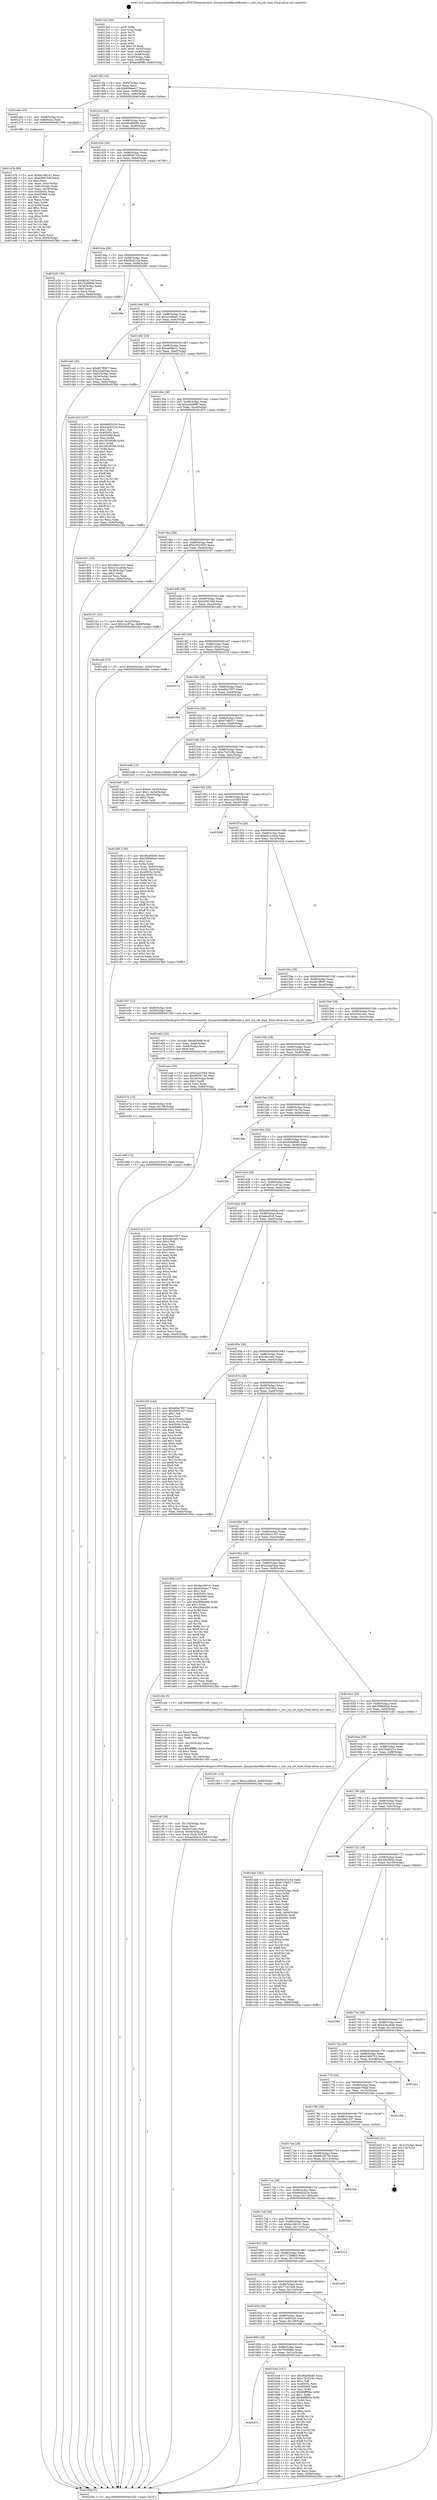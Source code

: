 digraph "0x4013c0" {
  label = "0x4013c0 (/mnt/c/Users/mathe/Desktop/tcc/POCII/binaries/extr_linuxarchm68kcoldfireintc.c_intc_irq_set_type_Final-ollvm.out::main(0))"
  labelloc = "t"
  node[shape=record]

  Entry [label="",width=0.3,height=0.3,shape=circle,fillcolor=black,style=filled]
  "0x4013f2" [label="{
     0x4013f2 [32]\l
     | [instrs]\l
     &nbsp;&nbsp;0x4013f2 \<+6\>: mov -0x84(%rbp),%eax\l
     &nbsp;&nbsp;0x4013f8 \<+2\>: mov %eax,%ecx\l
     &nbsp;&nbsp;0x4013fa \<+6\>: sub $0x926eee17,%ecx\l
     &nbsp;&nbsp;0x401400 \<+6\>: mov %eax,-0x88(%rbp)\l
     &nbsp;&nbsp;0x401406 \<+6\>: mov %ecx,-0x8c(%rbp)\l
     &nbsp;&nbsp;0x40140c \<+6\>: je 0000000000401a6e \<main+0x6ae\>\l
  }"]
  "0x401a6e" [label="{
     0x401a6e [13]\l
     | [instrs]\l
     &nbsp;&nbsp;0x401a6e \<+4\>: mov -0x48(%rbp),%rax\l
     &nbsp;&nbsp;0x401a72 \<+4\>: mov 0x8(%rax),%rdi\l
     &nbsp;&nbsp;0x401a76 \<+5\>: call 0000000000401060 \<atoi@plt\>\l
     | [calls]\l
     &nbsp;&nbsp;0x401060 \{1\} (unknown)\l
  }"]
  "0x401412" [label="{
     0x401412 [28]\l
     | [instrs]\l
     &nbsp;&nbsp;0x401412 \<+5\>: jmp 0000000000401417 \<main+0x57\>\l
     &nbsp;&nbsp;0x401417 \<+6\>: mov -0x88(%rbp),%eax\l
     &nbsp;&nbsp;0x40141d \<+5\>: sub $0x96a90b95,%eax\l
     &nbsp;&nbsp;0x401422 \<+6\>: mov %eax,-0x90(%rbp)\l
     &nbsp;&nbsp;0x401428 \<+6\>: je 0000000000402334 \<main+0xf74\>\l
  }"]
  Exit [label="",width=0.3,height=0.3,shape=circle,fillcolor=black,style=filled,peripheries=2]
  "0x402334" [label="{
     0x402334\l
  }", style=dashed]
  "0x40142e" [label="{
     0x40142e [28]\l
     | [instrs]\l
     &nbsp;&nbsp;0x40142e \<+5\>: jmp 0000000000401433 \<main+0x73\>\l
     &nbsp;&nbsp;0x401433 \<+6\>: mov -0x88(%rbp),%eax\l
     &nbsp;&nbsp;0x401439 \<+5\>: sub $0x9f05b74d,%eax\l
     &nbsp;&nbsp;0x40143e \<+6\>: mov %eax,-0x94(%rbp)\l
     &nbsp;&nbsp;0x401444 \<+6\>: je 0000000000401b26 \<main+0x766\>\l
  }"]
  "0x401e89" [label="{
     0x401e89 [15]\l
     | [instrs]\l
     &nbsp;&nbsp;0x401e89 \<+10\>: movl $0xb3023653,-0x84(%rbp)\l
     &nbsp;&nbsp;0x401e93 \<+5\>: jmp 00000000004023bb \<main+0xffb\>\l
  }"]
  "0x401b26" [label="{
     0x401b26 [30]\l
     | [instrs]\l
     &nbsp;&nbsp;0x401b26 \<+5\>: mov $0x9f1621bf,%eax\l
     &nbsp;&nbsp;0x401b2b \<+5\>: mov $0x7fc868bb,%ecx\l
     &nbsp;&nbsp;0x401b30 \<+3\>: mov -0x34(%rbp),%edx\l
     &nbsp;&nbsp;0x401b33 \<+3\>: cmp $0x0,%edx\l
     &nbsp;&nbsp;0x401b36 \<+3\>: cmove %ecx,%eax\l
     &nbsp;&nbsp;0x401b39 \<+6\>: mov %eax,-0x84(%rbp)\l
     &nbsp;&nbsp;0x401b3f \<+5\>: jmp 00000000004023bb \<main+0xffb\>\l
  }"]
  "0x40144a" [label="{
     0x40144a [28]\l
     | [instrs]\l
     &nbsp;&nbsp;0x40144a \<+5\>: jmp 000000000040144f \<main+0x8f\>\l
     &nbsp;&nbsp;0x40144f \<+6\>: mov -0x88(%rbp),%eax\l
     &nbsp;&nbsp;0x401455 \<+5\>: sub $0x9f1621bf,%eax\l
     &nbsp;&nbsp;0x40145a \<+6\>: mov %eax,-0x98(%rbp)\l
     &nbsp;&nbsp;0x401460 \<+6\>: je 000000000040206e \<main+0xcae\>\l
  }"]
  "0x401e7a" [label="{
     0x401e7a [15]\l
     | [instrs]\l
     &nbsp;&nbsp;0x401e7a \<+4\>: mov -0x60(%rbp),%rdi\l
     &nbsp;&nbsp;0x401e7e \<+6\>: mov %eax,-0x138(%rbp)\l
     &nbsp;&nbsp;0x401e84 \<+5\>: call 0000000000401030 \<free@plt\>\l
     | [calls]\l
     &nbsp;&nbsp;0x401030 \{1\} (unknown)\l
  }"]
  "0x40206e" [label="{
     0x40206e\l
  }", style=dashed]
  "0x401466" [label="{
     0x401466 [28]\l
     | [instrs]\l
     &nbsp;&nbsp;0x401466 \<+5\>: jmp 000000000040146b \<main+0xab\>\l
     &nbsp;&nbsp;0x40146b \<+6\>: mov -0x88(%rbp),%eax\l
     &nbsp;&nbsp;0x401471 \<+5\>: sub $0xa1e0faa5,%eax\l
     &nbsp;&nbsp;0x401476 \<+6\>: mov %eax,-0x9c(%rbp)\l
     &nbsp;&nbsp;0x40147c \<+6\>: je 0000000000401ca0 \<main+0x8e0\>\l
  }"]
  "0x401e63" [label="{
     0x401e63 [23]\l
     | [instrs]\l
     &nbsp;&nbsp;0x401e63 \<+10\>: movabs $0x4030d6,%rdi\l
     &nbsp;&nbsp;0x401e6d \<+3\>: mov %eax,-0x68(%rbp)\l
     &nbsp;&nbsp;0x401e70 \<+3\>: mov -0x68(%rbp),%esi\l
     &nbsp;&nbsp;0x401e73 \<+2\>: mov $0x0,%al\l
     &nbsp;&nbsp;0x401e75 \<+5\>: call 0000000000401040 \<printf@plt\>\l
     | [calls]\l
     &nbsp;&nbsp;0x401040 \{1\} (unknown)\l
  }"]
  "0x401ca0" [label="{
     0x401ca0 [30]\l
     | [instrs]\l
     &nbsp;&nbsp;0x401ca0 \<+5\>: mov $0xdb7ff597,%eax\l
     &nbsp;&nbsp;0x401ca5 \<+5\>: mov $0x2c0a05ea,%ecx\l
     &nbsp;&nbsp;0x401caa \<+3\>: mov -0x64(%rbp),%edx\l
     &nbsp;&nbsp;0x401cad \<+3\>: cmp -0x54(%rbp),%edx\l
     &nbsp;&nbsp;0x401cb0 \<+3\>: cmovl %ecx,%eax\l
     &nbsp;&nbsp;0x401cb3 \<+6\>: mov %eax,-0x84(%rbp)\l
     &nbsp;&nbsp;0x401cb9 \<+5\>: jmp 00000000004023bb \<main+0xffb\>\l
  }"]
  "0x401482" [label="{
     0x401482 [28]\l
     | [instrs]\l
     &nbsp;&nbsp;0x401482 \<+5\>: jmp 0000000000401487 \<main+0xc7\>\l
     &nbsp;&nbsp;0x401487 \<+6\>: mov -0x88(%rbp),%eax\l
     &nbsp;&nbsp;0x40148d \<+5\>: sub $0xaa0fda1c,%eax\l
     &nbsp;&nbsp;0x401492 \<+6\>: mov %eax,-0xa0(%rbp)\l
     &nbsp;&nbsp;0x401498 \<+6\>: je 0000000000401d13 \<main+0x953\>\l
  }"]
  "0x401cef" [label="{
     0x401cef [36]\l
     | [instrs]\l
     &nbsp;&nbsp;0x401cef \<+6\>: mov -0x134(%rbp),%ecx\l
     &nbsp;&nbsp;0x401cf5 \<+3\>: imul %eax,%ecx\l
     &nbsp;&nbsp;0x401cf8 \<+4\>: mov -0x60(%rbp),%rdi\l
     &nbsp;&nbsp;0x401cfc \<+4\>: movslq -0x64(%rbp),%r8\l
     &nbsp;&nbsp;0x401d00 \<+4\>: mov %ecx,(%rdi,%r8,4)\l
     &nbsp;&nbsp;0x401d04 \<+10\>: movl $0xaa0fda1c,-0x84(%rbp)\l
     &nbsp;&nbsp;0x401d0e \<+5\>: jmp 00000000004023bb \<main+0xffb\>\l
  }"]
  "0x401d13" [label="{
     0x401d13 [147]\l
     | [instrs]\l
     &nbsp;&nbsp;0x401d13 \<+5\>: mov $0x66d25c34,%eax\l
     &nbsp;&nbsp;0x401d18 \<+5\>: mov $0x33ed221e,%ecx\l
     &nbsp;&nbsp;0x401d1d \<+2\>: mov $0x1,%dl\l
     &nbsp;&nbsp;0x401d1f \<+7\>: mov 0x40505c,%esi\l
     &nbsp;&nbsp;0x401d26 \<+7\>: mov 0x405060,%edi\l
     &nbsp;&nbsp;0x401d2d \<+3\>: mov %esi,%r8d\l
     &nbsp;&nbsp;0x401d30 \<+7\>: add $0x3f539589,%r8d\l
     &nbsp;&nbsp;0x401d37 \<+4\>: sub $0x1,%r8d\l
     &nbsp;&nbsp;0x401d3b \<+7\>: sub $0x3f539589,%r8d\l
     &nbsp;&nbsp;0x401d42 \<+4\>: imul %r8d,%esi\l
     &nbsp;&nbsp;0x401d46 \<+3\>: and $0x1,%esi\l
     &nbsp;&nbsp;0x401d49 \<+3\>: cmp $0x0,%esi\l
     &nbsp;&nbsp;0x401d4c \<+4\>: sete %r9b\l
     &nbsp;&nbsp;0x401d50 \<+3\>: cmp $0xa,%edi\l
     &nbsp;&nbsp;0x401d53 \<+4\>: setl %r10b\l
     &nbsp;&nbsp;0x401d57 \<+3\>: mov %r9b,%r11b\l
     &nbsp;&nbsp;0x401d5a \<+4\>: xor $0xff,%r11b\l
     &nbsp;&nbsp;0x401d5e \<+3\>: mov %r10b,%bl\l
     &nbsp;&nbsp;0x401d61 \<+3\>: xor $0xff,%bl\l
     &nbsp;&nbsp;0x401d64 \<+3\>: xor $0x1,%dl\l
     &nbsp;&nbsp;0x401d67 \<+3\>: mov %r11b,%r14b\l
     &nbsp;&nbsp;0x401d6a \<+4\>: and $0xff,%r14b\l
     &nbsp;&nbsp;0x401d6e \<+3\>: and %dl,%r9b\l
     &nbsp;&nbsp;0x401d71 \<+3\>: mov %bl,%r15b\l
     &nbsp;&nbsp;0x401d74 \<+4\>: and $0xff,%r15b\l
     &nbsp;&nbsp;0x401d78 \<+3\>: and %dl,%r10b\l
     &nbsp;&nbsp;0x401d7b \<+3\>: or %r9b,%r14b\l
     &nbsp;&nbsp;0x401d7e \<+3\>: or %r10b,%r15b\l
     &nbsp;&nbsp;0x401d81 \<+3\>: xor %r15b,%r14b\l
     &nbsp;&nbsp;0x401d84 \<+3\>: or %bl,%r11b\l
     &nbsp;&nbsp;0x401d87 \<+4\>: xor $0xff,%r11b\l
     &nbsp;&nbsp;0x401d8b \<+3\>: or $0x1,%dl\l
     &nbsp;&nbsp;0x401d8e \<+3\>: and %dl,%r11b\l
     &nbsp;&nbsp;0x401d91 \<+3\>: or %r11b,%r14b\l
     &nbsp;&nbsp;0x401d94 \<+4\>: test $0x1,%r14b\l
     &nbsp;&nbsp;0x401d98 \<+3\>: cmovne %ecx,%eax\l
     &nbsp;&nbsp;0x401d9b \<+6\>: mov %eax,-0x84(%rbp)\l
     &nbsp;&nbsp;0x401da1 \<+5\>: jmp 00000000004023bb \<main+0xffb\>\l
  }"]
  "0x40149e" [label="{
     0x40149e [28]\l
     | [instrs]\l
     &nbsp;&nbsp;0x40149e \<+5\>: jmp 00000000004014a3 \<main+0xe3\>\l
     &nbsp;&nbsp;0x4014a3 \<+6\>: mov -0x88(%rbp),%eax\l
     &nbsp;&nbsp;0x4014a9 \<+5\>: sub $0xae486ff0,%eax\l
     &nbsp;&nbsp;0x4014ae \<+6\>: mov %eax,-0xa4(%rbp)\l
     &nbsp;&nbsp;0x4014b4 \<+6\>: je 000000000040187c \<main+0x4bc\>\l
  }"]
  "0x401cc3" [label="{
     0x401cc3 [44]\l
     | [instrs]\l
     &nbsp;&nbsp;0x401cc3 \<+2\>: xor %ecx,%ecx\l
     &nbsp;&nbsp;0x401cc5 \<+5\>: mov $0x2,%edx\l
     &nbsp;&nbsp;0x401cca \<+6\>: mov %edx,-0x130(%rbp)\l
     &nbsp;&nbsp;0x401cd0 \<+1\>: cltd\l
     &nbsp;&nbsp;0x401cd1 \<+6\>: mov -0x130(%rbp),%esi\l
     &nbsp;&nbsp;0x401cd7 \<+2\>: idiv %esi\l
     &nbsp;&nbsp;0x401cd9 \<+6\>: imul $0xfffffffe,%edx,%edx\l
     &nbsp;&nbsp;0x401cdf \<+3\>: sub $0x1,%ecx\l
     &nbsp;&nbsp;0x401ce2 \<+2\>: sub %ecx,%edx\l
     &nbsp;&nbsp;0x401ce4 \<+6\>: mov %edx,-0x134(%rbp)\l
     &nbsp;&nbsp;0x401cea \<+5\>: call 0000000000401160 \<next_i\>\l
     | [calls]\l
     &nbsp;&nbsp;0x401160 \{1\} (/mnt/c/Users/mathe/Desktop/tcc/POCII/binaries/extr_linuxarchm68kcoldfireintc.c_intc_irq_set_type_Final-ollvm.out::next_i)\l
  }"]
  "0x40187c" [label="{
     0x40187c [30]\l
     | [instrs]\l
     &nbsp;&nbsp;0x40187c \<+5\>: mov $0x26e31537,%eax\l
     &nbsp;&nbsp;0x401881 \<+5\>: mov $0x41bca64b,%ecx\l
     &nbsp;&nbsp;0x401886 \<+3\>: mov -0x38(%rbp),%edx\l
     &nbsp;&nbsp;0x401889 \<+3\>: cmp $0x2,%edx\l
     &nbsp;&nbsp;0x40188c \<+3\>: cmovne %ecx,%eax\l
     &nbsp;&nbsp;0x40188f \<+6\>: mov %eax,-0x84(%rbp)\l
     &nbsp;&nbsp;0x401895 \<+5\>: jmp 00000000004023bb \<main+0xffb\>\l
  }"]
  "0x4014ba" [label="{
     0x4014ba [28]\l
     | [instrs]\l
     &nbsp;&nbsp;0x4014ba \<+5\>: jmp 00000000004014bf \<main+0xff\>\l
     &nbsp;&nbsp;0x4014bf \<+6\>: mov -0x88(%rbp),%eax\l
     &nbsp;&nbsp;0x4014c5 \<+5\>: sub $0xb3023653,%eax\l
     &nbsp;&nbsp;0x4014ca \<+6\>: mov %eax,-0xa8(%rbp)\l
     &nbsp;&nbsp;0x4014d0 \<+6\>: je 00000000004021b7 \<main+0xdf7\>\l
  }"]
  "0x4023bb" [label="{
     0x4023bb [5]\l
     | [instrs]\l
     &nbsp;&nbsp;0x4023bb \<+5\>: jmp 00000000004013f2 \<main+0x32\>\l
  }"]
  "0x4013c0" [label="{
     0x4013c0 [50]\l
     | [instrs]\l
     &nbsp;&nbsp;0x4013c0 \<+1\>: push %rbp\l
     &nbsp;&nbsp;0x4013c1 \<+3\>: mov %rsp,%rbp\l
     &nbsp;&nbsp;0x4013c4 \<+2\>: push %r15\l
     &nbsp;&nbsp;0x4013c6 \<+2\>: push %r14\l
     &nbsp;&nbsp;0x4013c8 \<+2\>: push %r13\l
     &nbsp;&nbsp;0x4013ca \<+2\>: push %r12\l
     &nbsp;&nbsp;0x4013cc \<+1\>: push %rbx\l
     &nbsp;&nbsp;0x4013cd \<+7\>: sub $0x118,%rsp\l
     &nbsp;&nbsp;0x4013d4 \<+7\>: movl $0x0,-0x3c(%rbp)\l
     &nbsp;&nbsp;0x4013db \<+3\>: mov %edi,-0x40(%rbp)\l
     &nbsp;&nbsp;0x4013de \<+4\>: mov %rsi,-0x48(%rbp)\l
     &nbsp;&nbsp;0x4013e2 \<+3\>: mov -0x40(%rbp),%edi\l
     &nbsp;&nbsp;0x4013e5 \<+3\>: mov %edi,-0x38(%rbp)\l
     &nbsp;&nbsp;0x4013e8 \<+10\>: movl $0xae486ff0,-0x84(%rbp)\l
  }"]
  "0x401bf5" [label="{
     0x401bf5 [156]\l
     | [instrs]\l
     &nbsp;&nbsp;0x401bf5 \<+5\>: mov $0x96a90b95,%ecx\l
     &nbsp;&nbsp;0x401bfa \<+5\>: mov $0x3099d5a5,%edx\l
     &nbsp;&nbsp;0x401bff \<+3\>: mov $0x1,%sil\l
     &nbsp;&nbsp;0x401c02 \<+3\>: xor %r8d,%r8d\l
     &nbsp;&nbsp;0x401c05 \<+4\>: mov %rax,-0x60(%rbp)\l
     &nbsp;&nbsp;0x401c09 \<+7\>: movl $0x0,-0x64(%rbp)\l
     &nbsp;&nbsp;0x401c10 \<+8\>: mov 0x40505c,%r9d\l
     &nbsp;&nbsp;0x401c18 \<+8\>: mov 0x405060,%r10d\l
     &nbsp;&nbsp;0x401c20 \<+4\>: sub $0x1,%r8d\l
     &nbsp;&nbsp;0x401c24 \<+3\>: mov %r9d,%r11d\l
     &nbsp;&nbsp;0x401c27 \<+3\>: add %r8d,%r11d\l
     &nbsp;&nbsp;0x401c2a \<+4\>: imul %r11d,%r9d\l
     &nbsp;&nbsp;0x401c2e \<+4\>: and $0x1,%r9d\l
     &nbsp;&nbsp;0x401c32 \<+4\>: cmp $0x0,%r9d\l
     &nbsp;&nbsp;0x401c36 \<+3\>: sete %bl\l
     &nbsp;&nbsp;0x401c39 \<+4\>: cmp $0xa,%r10d\l
     &nbsp;&nbsp;0x401c3d \<+4\>: setl %r14b\l
     &nbsp;&nbsp;0x401c41 \<+3\>: mov %bl,%r15b\l
     &nbsp;&nbsp;0x401c44 \<+4\>: xor $0xff,%r15b\l
     &nbsp;&nbsp;0x401c48 \<+3\>: mov %r14b,%r12b\l
     &nbsp;&nbsp;0x401c4b \<+4\>: xor $0xff,%r12b\l
     &nbsp;&nbsp;0x401c4f \<+4\>: xor $0x1,%sil\l
     &nbsp;&nbsp;0x401c53 \<+3\>: mov %r15b,%r13b\l
     &nbsp;&nbsp;0x401c56 \<+4\>: and $0xff,%r13b\l
     &nbsp;&nbsp;0x401c5a \<+3\>: and %sil,%bl\l
     &nbsp;&nbsp;0x401c5d \<+3\>: mov %r12b,%al\l
     &nbsp;&nbsp;0x401c60 \<+2\>: and $0xff,%al\l
     &nbsp;&nbsp;0x401c62 \<+3\>: and %sil,%r14b\l
     &nbsp;&nbsp;0x401c65 \<+3\>: or %bl,%r13b\l
     &nbsp;&nbsp;0x401c68 \<+3\>: or %r14b,%al\l
     &nbsp;&nbsp;0x401c6b \<+3\>: xor %al,%r13b\l
     &nbsp;&nbsp;0x401c6e \<+3\>: or %r12b,%r15b\l
     &nbsp;&nbsp;0x401c71 \<+4\>: xor $0xff,%r15b\l
     &nbsp;&nbsp;0x401c75 \<+4\>: or $0x1,%sil\l
     &nbsp;&nbsp;0x401c79 \<+3\>: and %sil,%r15b\l
     &nbsp;&nbsp;0x401c7c \<+3\>: or %r15b,%r13b\l
     &nbsp;&nbsp;0x401c7f \<+4\>: test $0x1,%r13b\l
     &nbsp;&nbsp;0x401c83 \<+3\>: cmovne %edx,%ecx\l
     &nbsp;&nbsp;0x401c86 \<+6\>: mov %ecx,-0x84(%rbp)\l
     &nbsp;&nbsp;0x401c8c \<+5\>: jmp 00000000004023bb \<main+0xffb\>\l
  }"]
  "0x4021b7" [label="{
     0x4021b7 [22]\l
     | [instrs]\l
     &nbsp;&nbsp;0x4021b7 \<+7\>: movl $0x0,-0x3c(%rbp)\l
     &nbsp;&nbsp;0x4021be \<+10\>: movl $0x1a187aa,-0x84(%rbp)\l
     &nbsp;&nbsp;0x4021c8 \<+5\>: jmp 00000000004023bb \<main+0xffb\>\l
  }"]
  "0x4014d6" [label="{
     0x4014d6 [28]\l
     | [instrs]\l
     &nbsp;&nbsp;0x4014d6 \<+5\>: jmp 00000000004014db \<main+0x11b\>\l
     &nbsp;&nbsp;0x4014db \<+6\>: mov -0x88(%rbp),%eax\l
     &nbsp;&nbsp;0x4014e1 \<+5\>: sub $0xb50f1549,%eax\l
     &nbsp;&nbsp;0x4014e6 \<+6\>: mov %eax,-0xac(%rbp)\l
     &nbsp;&nbsp;0x4014ec \<+6\>: je 0000000000401adb \<main+0x71b\>\l
  }"]
  "0x401872" [label="{
     0x401872\l
  }", style=dashed]
  "0x401adb" [label="{
     0x401adb [15]\l
     | [instrs]\l
     &nbsp;&nbsp;0x401adb \<+10\>: movl $0xdc6e1ee1,-0x84(%rbp)\l
     &nbsp;&nbsp;0x401ae5 \<+5\>: jmp 00000000004023bb \<main+0xffb\>\l
  }"]
  "0x4014f2" [label="{
     0x4014f2 [28]\l
     | [instrs]\l
     &nbsp;&nbsp;0x4014f2 \<+5\>: jmp 00000000004014f7 \<main+0x137\>\l
     &nbsp;&nbsp;0x4014f7 \<+6\>: mov -0x88(%rbp),%eax\l
     &nbsp;&nbsp;0x4014fd \<+5\>: sub $0xb512f2ee,%eax\l
     &nbsp;&nbsp;0x401502 \<+6\>: mov %eax,-0xb0(%rbp)\l
     &nbsp;&nbsp;0x401508 \<+6\>: je 000000000040207d \<main+0xcbd\>\l
  }"]
  "0x401b44" [label="{
     0x401b44 [147]\l
     | [instrs]\l
     &nbsp;&nbsp;0x401b44 \<+5\>: mov $0x96a90b95,%eax\l
     &nbsp;&nbsp;0x401b49 \<+5\>: mov $0xc7b2516b,%ecx\l
     &nbsp;&nbsp;0x401b4e \<+2\>: mov $0x1,%dl\l
     &nbsp;&nbsp;0x401b50 \<+7\>: mov 0x40505c,%esi\l
     &nbsp;&nbsp;0x401b57 \<+7\>: mov 0x405060,%edi\l
     &nbsp;&nbsp;0x401b5e \<+3\>: mov %esi,%r8d\l
     &nbsp;&nbsp;0x401b61 \<+7\>: sub $0x84fff66a,%r8d\l
     &nbsp;&nbsp;0x401b68 \<+4\>: sub $0x1,%r8d\l
     &nbsp;&nbsp;0x401b6c \<+7\>: add $0x84fff66a,%r8d\l
     &nbsp;&nbsp;0x401b73 \<+4\>: imul %r8d,%esi\l
     &nbsp;&nbsp;0x401b77 \<+3\>: and $0x1,%esi\l
     &nbsp;&nbsp;0x401b7a \<+3\>: cmp $0x0,%esi\l
     &nbsp;&nbsp;0x401b7d \<+4\>: sete %r9b\l
     &nbsp;&nbsp;0x401b81 \<+3\>: cmp $0xa,%edi\l
     &nbsp;&nbsp;0x401b84 \<+4\>: setl %r10b\l
     &nbsp;&nbsp;0x401b88 \<+3\>: mov %r9b,%r11b\l
     &nbsp;&nbsp;0x401b8b \<+4\>: xor $0xff,%r11b\l
     &nbsp;&nbsp;0x401b8f \<+3\>: mov %r10b,%bl\l
     &nbsp;&nbsp;0x401b92 \<+3\>: xor $0xff,%bl\l
     &nbsp;&nbsp;0x401b95 \<+3\>: xor $0x1,%dl\l
     &nbsp;&nbsp;0x401b98 \<+3\>: mov %r11b,%r14b\l
     &nbsp;&nbsp;0x401b9b \<+4\>: and $0xff,%r14b\l
     &nbsp;&nbsp;0x401b9f \<+3\>: and %dl,%r9b\l
     &nbsp;&nbsp;0x401ba2 \<+3\>: mov %bl,%r15b\l
     &nbsp;&nbsp;0x401ba5 \<+4\>: and $0xff,%r15b\l
     &nbsp;&nbsp;0x401ba9 \<+3\>: and %dl,%r10b\l
     &nbsp;&nbsp;0x401bac \<+3\>: or %r9b,%r14b\l
     &nbsp;&nbsp;0x401baf \<+3\>: or %r10b,%r15b\l
     &nbsp;&nbsp;0x401bb2 \<+3\>: xor %r15b,%r14b\l
     &nbsp;&nbsp;0x401bb5 \<+3\>: or %bl,%r11b\l
     &nbsp;&nbsp;0x401bb8 \<+4\>: xor $0xff,%r11b\l
     &nbsp;&nbsp;0x401bbc \<+3\>: or $0x1,%dl\l
     &nbsp;&nbsp;0x401bbf \<+3\>: and %dl,%r11b\l
     &nbsp;&nbsp;0x401bc2 \<+3\>: or %r11b,%r14b\l
     &nbsp;&nbsp;0x401bc5 \<+4\>: test $0x1,%r14b\l
     &nbsp;&nbsp;0x401bc9 \<+3\>: cmovne %ecx,%eax\l
     &nbsp;&nbsp;0x401bcc \<+6\>: mov %eax,-0x84(%rbp)\l
     &nbsp;&nbsp;0x401bd2 \<+5\>: jmp 00000000004023bb \<main+0xffb\>\l
  }"]
  "0x40207d" [label="{
     0x40207d\l
  }", style=dashed]
  "0x40150e" [label="{
     0x40150e [28]\l
     | [instrs]\l
     &nbsp;&nbsp;0x40150e \<+5\>: jmp 0000000000401513 \<main+0x153\>\l
     &nbsp;&nbsp;0x401513 \<+6\>: mov -0x88(%rbp),%eax\l
     &nbsp;&nbsp;0x401519 \<+5\>: sub $0xb6ba7857,%eax\l
     &nbsp;&nbsp;0x40151e \<+6\>: mov %eax,-0xb4(%rbp)\l
     &nbsp;&nbsp;0x401524 \<+6\>: je 00000000004023b1 \<main+0xff1\>\l
  }"]
  "0x401856" [label="{
     0x401856 [28]\l
     | [instrs]\l
     &nbsp;&nbsp;0x401856 \<+5\>: jmp 000000000040185b \<main+0x49b\>\l
     &nbsp;&nbsp;0x40185b \<+6\>: mov -0x88(%rbp),%eax\l
     &nbsp;&nbsp;0x401861 \<+5\>: sub $0x7fc868bb,%eax\l
     &nbsp;&nbsp;0x401866 \<+6\>: mov %eax,-0x12c(%rbp)\l
     &nbsp;&nbsp;0x40186c \<+6\>: je 0000000000401b44 \<main+0x784\>\l
  }"]
  "0x4023b1" [label="{
     0x4023b1\l
  }", style=dashed]
  "0x40152a" [label="{
     0x40152a [28]\l
     | [instrs]\l
     &nbsp;&nbsp;0x40152a \<+5\>: jmp 000000000040152f \<main+0x16f\>\l
     &nbsp;&nbsp;0x40152f \<+6\>: mov -0x88(%rbp),%eax\l
     &nbsp;&nbsp;0x401535 \<+5\>: sub $0xb7c6b517,%eax\l
     &nbsp;&nbsp;0x40153a \<+6\>: mov %eax,-0xb8(%rbp)\l
     &nbsp;&nbsp;0x401540 \<+6\>: je 0000000000401e48 \<main+0xa88\>\l
  }"]
  "0x401e98" [label="{
     0x401e98\l
  }", style=dashed]
  "0x401e48" [label="{
     0x401e48 [15]\l
     | [instrs]\l
     &nbsp;&nbsp;0x401e48 \<+10\>: movl $0xa1e0faa5,-0x84(%rbp)\l
     &nbsp;&nbsp;0x401e52 \<+5\>: jmp 00000000004023bb \<main+0xffb\>\l
  }"]
  "0x401546" [label="{
     0x401546 [28]\l
     | [instrs]\l
     &nbsp;&nbsp;0x401546 \<+5\>: jmp 000000000040154b \<main+0x18b\>\l
     &nbsp;&nbsp;0x40154b \<+6\>: mov -0x88(%rbp),%eax\l
     &nbsp;&nbsp;0x401551 \<+5\>: sub $0xc7b2516b,%eax\l
     &nbsp;&nbsp;0x401556 \<+6\>: mov %eax,-0xbc(%rbp)\l
     &nbsp;&nbsp;0x40155c \<+6\>: je 0000000000401bd7 \<main+0x817\>\l
  }"]
  "0x40183a" [label="{
     0x40183a [28]\l
     | [instrs]\l
     &nbsp;&nbsp;0x40183a \<+5\>: jmp 000000000040183f \<main+0x47f\>\l
     &nbsp;&nbsp;0x40183f \<+6\>: mov -0x88(%rbp),%eax\l
     &nbsp;&nbsp;0x401845 \<+5\>: sub $0x7de901d5,%eax\l
     &nbsp;&nbsp;0x40184a \<+6\>: mov %eax,-0x128(%rbp)\l
     &nbsp;&nbsp;0x401850 \<+6\>: je 0000000000401e98 \<main+0xad8\>\l
  }"]
  "0x401bd7" [label="{
     0x401bd7 [30]\l
     | [instrs]\l
     &nbsp;&nbsp;0x401bd7 \<+7\>: movl $0x64,-0x50(%rbp)\l
     &nbsp;&nbsp;0x401bde \<+7\>: movl $0x1,-0x54(%rbp)\l
     &nbsp;&nbsp;0x401be5 \<+4\>: movslq -0x54(%rbp),%rax\l
     &nbsp;&nbsp;0x401be9 \<+4\>: shl $0x2,%rax\l
     &nbsp;&nbsp;0x401bed \<+3\>: mov %rax,%rdi\l
     &nbsp;&nbsp;0x401bf0 \<+5\>: call 0000000000401050 \<malloc@plt\>\l
     | [calls]\l
     &nbsp;&nbsp;0x401050 \{1\} (unknown)\l
  }"]
  "0x401562" [label="{
     0x401562 [28]\l
     | [instrs]\l
     &nbsp;&nbsp;0x401562 \<+5\>: jmp 0000000000401567 \<main+0x1a7\>\l
     &nbsp;&nbsp;0x401567 \<+6\>: mov -0x88(%rbp),%eax\l
     &nbsp;&nbsp;0x40156d \<+5\>: sub $0xcca235b4,%eax\l
     &nbsp;&nbsp;0x401572 \<+6\>: mov %eax,-0xc0(%rbp)\l
     &nbsp;&nbsp;0x401578 \<+6\>: je 0000000000401b08 \<main+0x748\>\l
  }"]
  "0x4021a8" [label="{
     0x4021a8\l
  }", style=dashed]
  "0x401b08" [label="{
     0x401b08\l
  }", style=dashed]
  "0x40157e" [label="{
     0x40157e [28]\l
     | [instrs]\l
     &nbsp;&nbsp;0x40157e \<+5\>: jmp 0000000000401583 \<main+0x1c3\>\l
     &nbsp;&nbsp;0x401583 \<+6\>: mov -0x88(%rbp),%eax\l
     &nbsp;&nbsp;0x401589 \<+5\>: sub $0xd3c1e4da,%eax\l
     &nbsp;&nbsp;0x40158e \<+6\>: mov %eax,-0xc4(%rbp)\l
     &nbsp;&nbsp;0x401594 \<+6\>: je 000000000040202d \<main+0xc6d\>\l
  }"]
  "0x40181e" [label="{
     0x40181e [28]\l
     | [instrs]\l
     &nbsp;&nbsp;0x40181e \<+5\>: jmp 0000000000401823 \<main+0x463\>\l
     &nbsp;&nbsp;0x401823 \<+6\>: mov -0x88(%rbp),%eax\l
     &nbsp;&nbsp;0x401829 \<+5\>: sub $0x77cb7bc8,%eax\l
     &nbsp;&nbsp;0x40182e \<+6\>: mov %eax,-0x124(%rbp)\l
     &nbsp;&nbsp;0x401834 \<+6\>: je 00000000004021a8 \<main+0xde8\>\l
  }"]
  "0x40202d" [label="{
     0x40202d\l
  }", style=dashed]
  "0x40159a" [label="{
     0x40159a [28]\l
     | [instrs]\l
     &nbsp;&nbsp;0x40159a \<+5\>: jmp 000000000040159f \<main+0x1df\>\l
     &nbsp;&nbsp;0x40159f \<+6\>: mov -0x88(%rbp),%eax\l
     &nbsp;&nbsp;0x4015a5 \<+5\>: sub $0xdb7ff597,%eax\l
     &nbsp;&nbsp;0x4015aa \<+6\>: mov %eax,-0xc8(%rbp)\l
     &nbsp;&nbsp;0x4015b0 \<+6\>: je 0000000000401e57 \<main+0xa97\>\l
  }"]
  "0x401ed0" [label="{
     0x401ed0\l
  }", style=dashed]
  "0x401e57" [label="{
     0x401e57 [12]\l
     | [instrs]\l
     &nbsp;&nbsp;0x401e57 \<+4\>: mov -0x60(%rbp),%rdi\l
     &nbsp;&nbsp;0x401e5b \<+3\>: mov -0x50(%rbp),%esi\l
     &nbsp;&nbsp;0x401e5e \<+5\>: call 00000000004013b0 \<intc_irq_set_type\>\l
     | [calls]\l
     &nbsp;&nbsp;0x4013b0 \{1\} (/mnt/c/Users/mathe/Desktop/tcc/POCII/binaries/extr_linuxarchm68kcoldfireintc.c_intc_irq_set_type_Final-ollvm.out::intc_irq_set_type)\l
  }"]
  "0x4015b6" [label="{
     0x4015b6 [28]\l
     | [instrs]\l
     &nbsp;&nbsp;0x4015b6 \<+5\>: jmp 00000000004015bb \<main+0x1fb\>\l
     &nbsp;&nbsp;0x4015bb \<+6\>: mov -0x88(%rbp),%eax\l
     &nbsp;&nbsp;0x4015c1 \<+5\>: sub $0xdc6e1ee1,%eax\l
     &nbsp;&nbsp;0x4015c6 \<+6\>: mov %eax,-0xcc(%rbp)\l
     &nbsp;&nbsp;0x4015cc \<+6\>: je 0000000000401aea \<main+0x72a\>\l
  }"]
  "0x401802" [label="{
     0x401802 [28]\l
     | [instrs]\l
     &nbsp;&nbsp;0x401802 \<+5\>: jmp 0000000000401807 \<main+0x447\>\l
     &nbsp;&nbsp;0x401807 \<+6\>: mov -0x88(%rbp),%eax\l
     &nbsp;&nbsp;0x40180d \<+5\>: sub $0x717b88b3,%eax\l
     &nbsp;&nbsp;0x401812 \<+6\>: mov %eax,-0x120(%rbp)\l
     &nbsp;&nbsp;0x401818 \<+6\>: je 0000000000401ed0 \<main+0xb10\>\l
  }"]
  "0x401aea" [label="{
     0x401aea [30]\l
     | [instrs]\l
     &nbsp;&nbsp;0x401aea \<+5\>: mov $0xcca235b4,%eax\l
     &nbsp;&nbsp;0x401aef \<+5\>: mov $0x9f05b74d,%ecx\l
     &nbsp;&nbsp;0x401af4 \<+3\>: mov -0x34(%rbp),%edx\l
     &nbsp;&nbsp;0x401af7 \<+3\>: cmp $0x1,%edx\l
     &nbsp;&nbsp;0x401afa \<+3\>: cmovl %ecx,%eax\l
     &nbsp;&nbsp;0x401afd \<+6\>: mov %eax,-0x84(%rbp)\l
     &nbsp;&nbsp;0x401b03 \<+5\>: jmp 00000000004023bb \<main+0xffb\>\l
  }"]
  "0x4015d2" [label="{
     0x4015d2 [28]\l
     | [instrs]\l
     &nbsp;&nbsp;0x4015d2 \<+5\>: jmp 00000000004015d7 \<main+0x217\>\l
     &nbsp;&nbsp;0x4015d7 \<+6\>: mov -0x88(%rbp),%eax\l
     &nbsp;&nbsp;0x4015dd \<+5\>: sub $0xe3c2434d,%eax\l
     &nbsp;&nbsp;0x4015e2 \<+6\>: mov %eax,-0xd0(%rbp)\l
     &nbsp;&nbsp;0x4015e8 \<+6\>: je 000000000040239d \<main+0xfdd\>\l
  }"]
  "0x402315" [label="{
     0x402315\l
  }", style=dashed]
  "0x40239d" [label="{
     0x40239d\l
  }", style=dashed]
  "0x4015ee" [label="{
     0x4015ee [28]\l
     | [instrs]\l
     &nbsp;&nbsp;0x4015ee \<+5\>: jmp 00000000004015f3 \<main+0x233\>\l
     &nbsp;&nbsp;0x4015f3 \<+6\>: mov -0x88(%rbp),%eax\l
     &nbsp;&nbsp;0x4015f9 \<+5\>: sub $0xfb75e10a,%eax\l
     &nbsp;&nbsp;0x4015fe \<+6\>: mov %eax,-0xd4(%rbp)\l
     &nbsp;&nbsp;0x401604 \<+6\>: je 0000000000401fbb \<main+0xbfb\>\l
  }"]
  "0x4017e6" [label="{
     0x4017e6 [28]\l
     | [instrs]\l
     &nbsp;&nbsp;0x4017e6 \<+5\>: jmp 00000000004017eb \<main+0x42b\>\l
     &nbsp;&nbsp;0x4017eb \<+6\>: mov -0x88(%rbp),%eax\l
     &nbsp;&nbsp;0x4017f1 \<+5\>: sub $0x6a186141,%eax\l
     &nbsp;&nbsp;0x4017f6 \<+6\>: mov %eax,-0x11c(%rbp)\l
     &nbsp;&nbsp;0x4017fc \<+6\>: je 0000000000402315 \<main+0xf55\>\l
  }"]
  "0x401fbb" [label="{
     0x401fbb\l
  }", style=dashed]
  "0x40160a" [label="{
     0x40160a [28]\l
     | [instrs]\l
     &nbsp;&nbsp;0x40160a \<+5\>: jmp 000000000040160f \<main+0x24f\>\l
     &nbsp;&nbsp;0x40160f \<+6\>: mov -0x88(%rbp),%eax\l
     &nbsp;&nbsp;0x401615 \<+5\>: sub $0xfc9e8b66,%eax\l
     &nbsp;&nbsp;0x40161a \<+6\>: mov %eax,-0xd8(%rbp)\l
     &nbsp;&nbsp;0x401620 \<+6\>: je 00000000004022fa \<main+0xf3a\>\l
  }"]
  "0x40236c" [label="{
     0x40236c\l
  }", style=dashed]
  "0x4022fa" [label="{
     0x4022fa\l
  }", style=dashed]
  "0x401626" [label="{
     0x401626 [28]\l
     | [instrs]\l
     &nbsp;&nbsp;0x401626 \<+5\>: jmp 000000000040162b \<main+0x26b\>\l
     &nbsp;&nbsp;0x40162b \<+6\>: mov -0x88(%rbp),%eax\l
     &nbsp;&nbsp;0x401631 \<+5\>: sub $0x1a187aa,%eax\l
     &nbsp;&nbsp;0x401636 \<+6\>: mov %eax,-0xdc(%rbp)\l
     &nbsp;&nbsp;0x40163c \<+6\>: je 00000000004021cd \<main+0xe0d\>\l
  }"]
  "0x4017ca" [label="{
     0x4017ca [28]\l
     | [instrs]\l
     &nbsp;&nbsp;0x4017ca \<+5\>: jmp 00000000004017cf \<main+0x40f\>\l
     &nbsp;&nbsp;0x4017cf \<+6\>: mov -0x88(%rbp),%eax\l
     &nbsp;&nbsp;0x4017d5 \<+5\>: sub $0x66d25c34,%eax\l
     &nbsp;&nbsp;0x4017da \<+6\>: mov %eax,-0x118(%rbp)\l
     &nbsp;&nbsp;0x4017e0 \<+6\>: je 000000000040236c \<main+0xfac\>\l
  }"]
  "0x4021cd" [label="{
     0x4021cd [137]\l
     | [instrs]\l
     &nbsp;&nbsp;0x4021cd \<+5\>: mov $0xb6ba7857,%eax\l
     &nbsp;&nbsp;0x4021d2 \<+5\>: mov $0xcde1ed2,%ecx\l
     &nbsp;&nbsp;0x4021d7 \<+2\>: mov $0x1,%dl\l
     &nbsp;&nbsp;0x4021d9 \<+2\>: xor %esi,%esi\l
     &nbsp;&nbsp;0x4021db \<+7\>: mov 0x40505c,%edi\l
     &nbsp;&nbsp;0x4021e2 \<+8\>: mov 0x405060,%r8d\l
     &nbsp;&nbsp;0x4021ea \<+3\>: sub $0x1,%esi\l
     &nbsp;&nbsp;0x4021ed \<+3\>: mov %edi,%r9d\l
     &nbsp;&nbsp;0x4021f0 \<+3\>: add %esi,%r9d\l
     &nbsp;&nbsp;0x4021f3 \<+4\>: imul %r9d,%edi\l
     &nbsp;&nbsp;0x4021f7 \<+3\>: and $0x1,%edi\l
     &nbsp;&nbsp;0x4021fa \<+3\>: cmp $0x0,%edi\l
     &nbsp;&nbsp;0x4021fd \<+4\>: sete %r10b\l
     &nbsp;&nbsp;0x402201 \<+4\>: cmp $0xa,%r8d\l
     &nbsp;&nbsp;0x402205 \<+4\>: setl %r11b\l
     &nbsp;&nbsp;0x402209 \<+3\>: mov %r10b,%bl\l
     &nbsp;&nbsp;0x40220c \<+3\>: xor $0xff,%bl\l
     &nbsp;&nbsp;0x40220f \<+3\>: mov %r11b,%r14b\l
     &nbsp;&nbsp;0x402212 \<+4\>: xor $0xff,%r14b\l
     &nbsp;&nbsp;0x402216 \<+3\>: xor $0x0,%dl\l
     &nbsp;&nbsp;0x402219 \<+3\>: mov %bl,%r15b\l
     &nbsp;&nbsp;0x40221c \<+4\>: and $0x0,%r15b\l
     &nbsp;&nbsp;0x402220 \<+3\>: and %dl,%r10b\l
     &nbsp;&nbsp;0x402223 \<+3\>: mov %r14b,%r12b\l
     &nbsp;&nbsp;0x402226 \<+4\>: and $0x0,%r12b\l
     &nbsp;&nbsp;0x40222a \<+3\>: and %dl,%r11b\l
     &nbsp;&nbsp;0x40222d \<+3\>: or %r10b,%r15b\l
     &nbsp;&nbsp;0x402230 \<+3\>: or %r11b,%r12b\l
     &nbsp;&nbsp;0x402233 \<+3\>: xor %r12b,%r15b\l
     &nbsp;&nbsp;0x402236 \<+3\>: or %r14b,%bl\l
     &nbsp;&nbsp;0x402239 \<+3\>: xor $0xff,%bl\l
     &nbsp;&nbsp;0x40223c \<+3\>: or $0x0,%dl\l
     &nbsp;&nbsp;0x40223f \<+2\>: and %dl,%bl\l
     &nbsp;&nbsp;0x402241 \<+3\>: or %bl,%r15b\l
     &nbsp;&nbsp;0x402244 \<+4\>: test $0x1,%r15b\l
     &nbsp;&nbsp;0x402248 \<+3\>: cmovne %ecx,%eax\l
     &nbsp;&nbsp;0x40224b \<+6\>: mov %eax,-0x84(%rbp)\l
     &nbsp;&nbsp;0x402251 \<+5\>: jmp 00000000004023bb \<main+0xffb\>\l
  }"]
  "0x401642" [label="{
     0x401642 [28]\l
     | [instrs]\l
     &nbsp;&nbsp;0x401642 \<+5\>: jmp 0000000000401647 \<main+0x287\>\l
     &nbsp;&nbsp;0x401647 \<+6\>: mov -0x88(%rbp),%eax\l
     &nbsp;&nbsp;0x40164d \<+5\>: sub $0xabed5cd,%eax\l
     &nbsp;&nbsp;0x401652 \<+6\>: mov %eax,-0xe0(%rbp)\l
     &nbsp;&nbsp;0x401658 \<+6\>: je 0000000000402110 \<main+0xd50\>\l
  }"]
  "0x401f2b" [label="{
     0x401f2b\l
  }", style=dashed]
  "0x402110" [label="{
     0x402110\l
  }", style=dashed]
  "0x40165e" [label="{
     0x40165e [28]\l
     | [instrs]\l
     &nbsp;&nbsp;0x40165e \<+5\>: jmp 0000000000401663 \<main+0x2a3\>\l
     &nbsp;&nbsp;0x401663 \<+6\>: mov -0x88(%rbp),%eax\l
     &nbsp;&nbsp;0x401669 \<+5\>: sub $0xcde1ed2,%eax\l
     &nbsp;&nbsp;0x40166e \<+6\>: mov %eax,-0xe4(%rbp)\l
     &nbsp;&nbsp;0x401674 \<+6\>: je 0000000000402256 \<main+0xe96\>\l
  }"]
  "0x4017ae" [label="{
     0x4017ae [28]\l
     | [instrs]\l
     &nbsp;&nbsp;0x4017ae \<+5\>: jmp 00000000004017b3 \<main+0x3f3\>\l
     &nbsp;&nbsp;0x4017b3 \<+6\>: mov -0x88(%rbp),%eax\l
     &nbsp;&nbsp;0x4017b9 \<+5\>: sub $0x64228739,%eax\l
     &nbsp;&nbsp;0x4017be \<+6\>: mov %eax,-0x114(%rbp)\l
     &nbsp;&nbsp;0x4017c4 \<+6\>: je 0000000000401f2b \<main+0xb6b\>\l
  }"]
  "0x402256" [label="{
     0x402256 [143]\l
     | [instrs]\l
     &nbsp;&nbsp;0x402256 \<+5\>: mov $0xb6ba7857,%eax\l
     &nbsp;&nbsp;0x40225b \<+5\>: mov $0x5b6f1437,%ecx\l
     &nbsp;&nbsp;0x402260 \<+2\>: mov $0x1,%dl\l
     &nbsp;&nbsp;0x402262 \<+2\>: xor %esi,%esi\l
     &nbsp;&nbsp;0x402264 \<+3\>: mov -0x3c(%rbp),%edi\l
     &nbsp;&nbsp;0x402267 \<+3\>: mov %edi,-0x2c(%rbp)\l
     &nbsp;&nbsp;0x40226a \<+7\>: mov 0x40505c,%edi\l
     &nbsp;&nbsp;0x402271 \<+8\>: mov 0x405060,%r8d\l
     &nbsp;&nbsp;0x402279 \<+3\>: sub $0x1,%esi\l
     &nbsp;&nbsp;0x40227c \<+3\>: mov %edi,%r9d\l
     &nbsp;&nbsp;0x40227f \<+3\>: add %esi,%r9d\l
     &nbsp;&nbsp;0x402282 \<+4\>: imul %r9d,%edi\l
     &nbsp;&nbsp;0x402286 \<+3\>: and $0x1,%edi\l
     &nbsp;&nbsp;0x402289 \<+3\>: cmp $0x0,%edi\l
     &nbsp;&nbsp;0x40228c \<+4\>: sete %r10b\l
     &nbsp;&nbsp;0x402290 \<+4\>: cmp $0xa,%r8d\l
     &nbsp;&nbsp;0x402294 \<+4\>: setl %r11b\l
     &nbsp;&nbsp;0x402298 \<+3\>: mov %r10b,%bl\l
     &nbsp;&nbsp;0x40229b \<+3\>: xor $0xff,%bl\l
     &nbsp;&nbsp;0x40229e \<+3\>: mov %r11b,%r14b\l
     &nbsp;&nbsp;0x4022a1 \<+4\>: xor $0xff,%r14b\l
     &nbsp;&nbsp;0x4022a5 \<+3\>: xor $0x0,%dl\l
     &nbsp;&nbsp;0x4022a8 \<+3\>: mov %bl,%r15b\l
     &nbsp;&nbsp;0x4022ab \<+4\>: and $0x0,%r15b\l
     &nbsp;&nbsp;0x4022af \<+3\>: and %dl,%r10b\l
     &nbsp;&nbsp;0x4022b2 \<+3\>: mov %r14b,%r12b\l
     &nbsp;&nbsp;0x4022b5 \<+4\>: and $0x0,%r12b\l
     &nbsp;&nbsp;0x4022b9 \<+3\>: and %dl,%r11b\l
     &nbsp;&nbsp;0x4022bc \<+3\>: or %r10b,%r15b\l
     &nbsp;&nbsp;0x4022bf \<+3\>: or %r11b,%r12b\l
     &nbsp;&nbsp;0x4022c2 \<+3\>: xor %r12b,%r15b\l
     &nbsp;&nbsp;0x4022c5 \<+3\>: or %r14b,%bl\l
     &nbsp;&nbsp;0x4022c8 \<+3\>: xor $0xff,%bl\l
     &nbsp;&nbsp;0x4022cb \<+3\>: or $0x0,%dl\l
     &nbsp;&nbsp;0x4022ce \<+2\>: and %dl,%bl\l
     &nbsp;&nbsp;0x4022d0 \<+3\>: or %bl,%r15b\l
     &nbsp;&nbsp;0x4022d3 \<+4\>: test $0x1,%r15b\l
     &nbsp;&nbsp;0x4022d7 \<+3\>: cmovne %ecx,%eax\l
     &nbsp;&nbsp;0x4022da \<+6\>: mov %eax,-0x84(%rbp)\l
     &nbsp;&nbsp;0x4022e0 \<+5\>: jmp 00000000004023bb \<main+0xffb\>\l
  }"]
  "0x40167a" [label="{
     0x40167a [28]\l
     | [instrs]\l
     &nbsp;&nbsp;0x40167a \<+5\>: jmp 000000000040167f \<main+0x2bf\>\l
     &nbsp;&nbsp;0x40167f \<+6\>: mov -0x88(%rbp),%eax\l
     &nbsp;&nbsp;0x401685 \<+5\>: sub $0x13d20fe2,%eax\l
     &nbsp;&nbsp;0x40168a \<+6\>: mov %eax,-0xe8(%rbp)\l
     &nbsp;&nbsp;0x401690 \<+6\>: je 000000000040192d \<main+0x56d\>\l
  }"]
  "0x4022e5" [label="{
     0x4022e5 [21]\l
     | [instrs]\l
     &nbsp;&nbsp;0x4022e5 \<+3\>: mov -0x2c(%rbp),%eax\l
     &nbsp;&nbsp;0x4022e8 \<+7\>: add $0x118,%rsp\l
     &nbsp;&nbsp;0x4022ef \<+1\>: pop %rbx\l
     &nbsp;&nbsp;0x4022f0 \<+2\>: pop %r12\l
     &nbsp;&nbsp;0x4022f2 \<+2\>: pop %r13\l
     &nbsp;&nbsp;0x4022f4 \<+2\>: pop %r14\l
     &nbsp;&nbsp;0x4022f6 \<+2\>: pop %r15\l
     &nbsp;&nbsp;0x4022f8 \<+1\>: pop %rbp\l
     &nbsp;&nbsp;0x4022f9 \<+1\>: ret\l
  }"]
  "0x40192d" [label="{
     0x40192d\l
  }", style=dashed]
  "0x401696" [label="{
     0x401696 [28]\l
     | [instrs]\l
     &nbsp;&nbsp;0x401696 \<+5\>: jmp 000000000040169b \<main+0x2db\>\l
     &nbsp;&nbsp;0x40169b \<+6\>: mov -0x88(%rbp),%eax\l
     &nbsp;&nbsp;0x4016a1 \<+5\>: sub $0x26e31537,%eax\l
     &nbsp;&nbsp;0x4016a6 \<+6\>: mov %eax,-0xec(%rbp)\l
     &nbsp;&nbsp;0x4016ac \<+6\>: je 00000000004019db \<main+0x61b\>\l
  }"]
  "0x401792" [label="{
     0x401792 [28]\l
     | [instrs]\l
     &nbsp;&nbsp;0x401792 \<+5\>: jmp 0000000000401797 \<main+0x3d7\>\l
     &nbsp;&nbsp;0x401797 \<+6\>: mov -0x88(%rbp),%eax\l
     &nbsp;&nbsp;0x40179d \<+5\>: sub $0x5b6f1437,%eax\l
     &nbsp;&nbsp;0x4017a2 \<+6\>: mov %eax,-0x110(%rbp)\l
     &nbsp;&nbsp;0x4017a8 \<+6\>: je 00000000004022e5 \<main+0xf25\>\l
  }"]
  "0x4019db" [label="{
     0x4019db [147]\l
     | [instrs]\l
     &nbsp;&nbsp;0x4019db \<+5\>: mov $0x6a186141,%eax\l
     &nbsp;&nbsp;0x4019e0 \<+5\>: mov $0x926eee17,%ecx\l
     &nbsp;&nbsp;0x4019e5 \<+2\>: mov $0x1,%dl\l
     &nbsp;&nbsp;0x4019e7 \<+7\>: mov 0x40505c,%esi\l
     &nbsp;&nbsp;0x4019ee \<+7\>: mov 0x405060,%edi\l
     &nbsp;&nbsp;0x4019f5 \<+3\>: mov %esi,%r8d\l
     &nbsp;&nbsp;0x4019f8 \<+7\>: add $0x2f0bbd99,%r8d\l
     &nbsp;&nbsp;0x4019ff \<+4\>: sub $0x1,%r8d\l
     &nbsp;&nbsp;0x401a03 \<+7\>: sub $0x2f0bbd99,%r8d\l
     &nbsp;&nbsp;0x401a0a \<+4\>: imul %r8d,%esi\l
     &nbsp;&nbsp;0x401a0e \<+3\>: and $0x1,%esi\l
     &nbsp;&nbsp;0x401a11 \<+3\>: cmp $0x0,%esi\l
     &nbsp;&nbsp;0x401a14 \<+4\>: sete %r9b\l
     &nbsp;&nbsp;0x401a18 \<+3\>: cmp $0xa,%edi\l
     &nbsp;&nbsp;0x401a1b \<+4\>: setl %r10b\l
     &nbsp;&nbsp;0x401a1f \<+3\>: mov %r9b,%r11b\l
     &nbsp;&nbsp;0x401a22 \<+4\>: xor $0xff,%r11b\l
     &nbsp;&nbsp;0x401a26 \<+3\>: mov %r10b,%bl\l
     &nbsp;&nbsp;0x401a29 \<+3\>: xor $0xff,%bl\l
     &nbsp;&nbsp;0x401a2c \<+3\>: xor $0x1,%dl\l
     &nbsp;&nbsp;0x401a2f \<+3\>: mov %r11b,%r14b\l
     &nbsp;&nbsp;0x401a32 \<+4\>: and $0xff,%r14b\l
     &nbsp;&nbsp;0x401a36 \<+3\>: and %dl,%r9b\l
     &nbsp;&nbsp;0x401a39 \<+3\>: mov %bl,%r15b\l
     &nbsp;&nbsp;0x401a3c \<+4\>: and $0xff,%r15b\l
     &nbsp;&nbsp;0x401a40 \<+3\>: and %dl,%r10b\l
     &nbsp;&nbsp;0x401a43 \<+3\>: or %r9b,%r14b\l
     &nbsp;&nbsp;0x401a46 \<+3\>: or %r10b,%r15b\l
     &nbsp;&nbsp;0x401a49 \<+3\>: xor %r15b,%r14b\l
     &nbsp;&nbsp;0x401a4c \<+3\>: or %bl,%r11b\l
     &nbsp;&nbsp;0x401a4f \<+4\>: xor $0xff,%r11b\l
     &nbsp;&nbsp;0x401a53 \<+3\>: or $0x1,%dl\l
     &nbsp;&nbsp;0x401a56 \<+3\>: and %dl,%r11b\l
     &nbsp;&nbsp;0x401a59 \<+3\>: or %r11b,%r14b\l
     &nbsp;&nbsp;0x401a5c \<+4\>: test $0x1,%r14b\l
     &nbsp;&nbsp;0x401a60 \<+3\>: cmovne %ecx,%eax\l
     &nbsp;&nbsp;0x401a63 \<+6\>: mov %eax,-0x84(%rbp)\l
     &nbsp;&nbsp;0x401a69 \<+5\>: jmp 00000000004023bb \<main+0xffb\>\l
  }"]
  "0x4016b2" [label="{
     0x4016b2 [28]\l
     | [instrs]\l
     &nbsp;&nbsp;0x4016b2 \<+5\>: jmp 00000000004016b7 \<main+0x2f7\>\l
     &nbsp;&nbsp;0x4016b7 \<+6\>: mov -0x88(%rbp),%eax\l
     &nbsp;&nbsp;0x4016bd \<+5\>: sub $0x2c0a05ea,%eax\l
     &nbsp;&nbsp;0x4016c2 \<+6\>: mov %eax,-0xf0(%rbp)\l
     &nbsp;&nbsp;0x4016c8 \<+6\>: je 0000000000401cbe \<main+0x8fe\>\l
  }"]
  "0x401a7b" [label="{
     0x401a7b [96]\l
     | [instrs]\l
     &nbsp;&nbsp;0x401a7b \<+5\>: mov $0x6a186141,%ecx\l
     &nbsp;&nbsp;0x401a80 \<+5\>: mov $0xb50f1549,%edx\l
     &nbsp;&nbsp;0x401a85 \<+2\>: xor %esi,%esi\l
     &nbsp;&nbsp;0x401a87 \<+3\>: mov %eax,-0x4c(%rbp)\l
     &nbsp;&nbsp;0x401a8a \<+3\>: mov -0x4c(%rbp),%eax\l
     &nbsp;&nbsp;0x401a8d \<+3\>: mov %eax,-0x34(%rbp)\l
     &nbsp;&nbsp;0x401a90 \<+7\>: mov 0x40505c,%eax\l
     &nbsp;&nbsp;0x401a97 \<+8\>: mov 0x405060,%r8d\l
     &nbsp;&nbsp;0x401a9f \<+3\>: sub $0x1,%esi\l
     &nbsp;&nbsp;0x401aa2 \<+3\>: mov %eax,%r9d\l
     &nbsp;&nbsp;0x401aa5 \<+3\>: add %esi,%r9d\l
     &nbsp;&nbsp;0x401aa8 \<+4\>: imul %r9d,%eax\l
     &nbsp;&nbsp;0x401aac \<+3\>: and $0x1,%eax\l
     &nbsp;&nbsp;0x401aaf \<+3\>: cmp $0x0,%eax\l
     &nbsp;&nbsp;0x401ab2 \<+4\>: sete %r10b\l
     &nbsp;&nbsp;0x401ab6 \<+4\>: cmp $0xa,%r8d\l
     &nbsp;&nbsp;0x401aba \<+4\>: setl %r11b\l
     &nbsp;&nbsp;0x401abe \<+3\>: mov %r10b,%bl\l
     &nbsp;&nbsp;0x401ac1 \<+3\>: and %r11b,%bl\l
     &nbsp;&nbsp;0x401ac4 \<+3\>: xor %r11b,%r10b\l
     &nbsp;&nbsp;0x401ac7 \<+3\>: or %r10b,%bl\l
     &nbsp;&nbsp;0x401aca \<+3\>: test $0x1,%bl\l
     &nbsp;&nbsp;0x401acd \<+3\>: cmovne %edx,%ecx\l
     &nbsp;&nbsp;0x401ad0 \<+6\>: mov %ecx,-0x84(%rbp)\l
     &nbsp;&nbsp;0x401ad6 \<+5\>: jmp 00000000004023bb \<main+0xffb\>\l
  }"]
  "0x40238e" [label="{
     0x40238e\l
  }", style=dashed]
  "0x401cbe" [label="{
     0x401cbe [5]\l
     | [instrs]\l
     &nbsp;&nbsp;0x401cbe \<+5\>: call 0000000000401160 \<next_i\>\l
     | [calls]\l
     &nbsp;&nbsp;0x401160 \{1\} (/mnt/c/Users/mathe/Desktop/tcc/POCII/binaries/extr_linuxarchm68kcoldfireintc.c_intc_irq_set_type_Final-ollvm.out::next_i)\l
  }"]
  "0x4016ce" [label="{
     0x4016ce [28]\l
     | [instrs]\l
     &nbsp;&nbsp;0x4016ce \<+5\>: jmp 00000000004016d3 \<main+0x313\>\l
     &nbsp;&nbsp;0x4016d3 \<+6\>: mov -0x88(%rbp),%eax\l
     &nbsp;&nbsp;0x4016d9 \<+5\>: sub $0x3099d5a5,%eax\l
     &nbsp;&nbsp;0x4016de \<+6\>: mov %eax,-0xf4(%rbp)\l
     &nbsp;&nbsp;0x4016e4 \<+6\>: je 0000000000401c91 \<main+0x8d1\>\l
  }"]
  "0x401776" [label="{
     0x401776 [28]\l
     | [instrs]\l
     &nbsp;&nbsp;0x401776 \<+5\>: jmp 000000000040177b \<main+0x3bb\>\l
     &nbsp;&nbsp;0x40177b \<+6\>: mov -0x88(%rbp),%eax\l
     &nbsp;&nbsp;0x401781 \<+5\>: sub $0x4db79daf,%eax\l
     &nbsp;&nbsp;0x401786 \<+6\>: mov %eax,-0x10c(%rbp)\l
     &nbsp;&nbsp;0x40178c \<+6\>: je 000000000040238e \<main+0xfce\>\l
  }"]
  "0x401c91" [label="{
     0x401c91 [15]\l
     | [instrs]\l
     &nbsp;&nbsp;0x401c91 \<+10\>: movl $0xa1e0faa5,-0x84(%rbp)\l
     &nbsp;&nbsp;0x401c9b \<+5\>: jmp 00000000004023bb \<main+0xffb\>\l
  }"]
  "0x4016ea" [label="{
     0x4016ea [28]\l
     | [instrs]\l
     &nbsp;&nbsp;0x4016ea \<+5\>: jmp 00000000004016ef \<main+0x32f\>\l
     &nbsp;&nbsp;0x4016ef \<+6\>: mov -0x88(%rbp),%eax\l
     &nbsp;&nbsp;0x4016f5 \<+5\>: sub $0x33ed221e,%eax\l
     &nbsp;&nbsp;0x4016fa \<+6\>: mov %eax,-0xf8(%rbp)\l
     &nbsp;&nbsp;0x401700 \<+6\>: je 0000000000401da6 \<main+0x9e6\>\l
  }"]
  "0x4019cc" [label="{
     0x4019cc\l
  }", style=dashed]
  "0x401da6" [label="{
     0x401da6 [162]\l
     | [instrs]\l
     &nbsp;&nbsp;0x401da6 \<+5\>: mov $0x66d25c34,%eax\l
     &nbsp;&nbsp;0x401dab \<+5\>: mov $0xb7c6b517,%ecx\l
     &nbsp;&nbsp;0x401db0 \<+2\>: mov $0x1,%dl\l
     &nbsp;&nbsp;0x401db2 \<+2\>: xor %esi,%esi\l
     &nbsp;&nbsp;0x401db4 \<+3\>: mov -0x64(%rbp),%edi\l
     &nbsp;&nbsp;0x401db7 \<+3\>: mov %esi,%r8d\l
     &nbsp;&nbsp;0x401dba \<+3\>: sub %edi,%r8d\l
     &nbsp;&nbsp;0x401dbd \<+2\>: mov %esi,%edi\l
     &nbsp;&nbsp;0x401dbf \<+3\>: sub $0x1,%edi\l
     &nbsp;&nbsp;0x401dc2 \<+3\>: add %edi,%r8d\l
     &nbsp;&nbsp;0x401dc5 \<+2\>: mov %esi,%edi\l
     &nbsp;&nbsp;0x401dc7 \<+3\>: sub %r8d,%edi\l
     &nbsp;&nbsp;0x401dca \<+3\>: mov %edi,-0x64(%rbp)\l
     &nbsp;&nbsp;0x401dcd \<+7\>: mov 0x40505c,%edi\l
     &nbsp;&nbsp;0x401dd4 \<+8\>: mov 0x405060,%r8d\l
     &nbsp;&nbsp;0x401ddc \<+3\>: sub $0x1,%esi\l
     &nbsp;&nbsp;0x401ddf \<+3\>: mov %edi,%r9d\l
     &nbsp;&nbsp;0x401de2 \<+3\>: add %esi,%r9d\l
     &nbsp;&nbsp;0x401de5 \<+4\>: imul %r9d,%edi\l
     &nbsp;&nbsp;0x401de9 \<+3\>: and $0x1,%edi\l
     &nbsp;&nbsp;0x401dec \<+3\>: cmp $0x0,%edi\l
     &nbsp;&nbsp;0x401def \<+4\>: sete %r10b\l
     &nbsp;&nbsp;0x401df3 \<+4\>: cmp $0xa,%r8d\l
     &nbsp;&nbsp;0x401df7 \<+4\>: setl %r11b\l
     &nbsp;&nbsp;0x401dfb \<+3\>: mov %r10b,%bl\l
     &nbsp;&nbsp;0x401dfe \<+3\>: xor $0xff,%bl\l
     &nbsp;&nbsp;0x401e01 \<+3\>: mov %r11b,%r14b\l
     &nbsp;&nbsp;0x401e04 \<+4\>: xor $0xff,%r14b\l
     &nbsp;&nbsp;0x401e08 \<+3\>: xor $0x1,%dl\l
     &nbsp;&nbsp;0x401e0b \<+3\>: mov %bl,%r15b\l
     &nbsp;&nbsp;0x401e0e \<+4\>: and $0xff,%r15b\l
     &nbsp;&nbsp;0x401e12 \<+3\>: and %dl,%r10b\l
     &nbsp;&nbsp;0x401e15 \<+3\>: mov %r14b,%r12b\l
     &nbsp;&nbsp;0x401e18 \<+4\>: and $0xff,%r12b\l
     &nbsp;&nbsp;0x401e1c \<+3\>: and %dl,%r11b\l
     &nbsp;&nbsp;0x401e1f \<+3\>: or %r10b,%r15b\l
     &nbsp;&nbsp;0x401e22 \<+3\>: or %r11b,%r12b\l
     &nbsp;&nbsp;0x401e25 \<+3\>: xor %r12b,%r15b\l
     &nbsp;&nbsp;0x401e28 \<+3\>: or %r14b,%bl\l
     &nbsp;&nbsp;0x401e2b \<+3\>: xor $0xff,%bl\l
     &nbsp;&nbsp;0x401e2e \<+3\>: or $0x1,%dl\l
     &nbsp;&nbsp;0x401e31 \<+2\>: and %dl,%bl\l
     &nbsp;&nbsp;0x401e33 \<+3\>: or %bl,%r15b\l
     &nbsp;&nbsp;0x401e36 \<+4\>: test $0x1,%r15b\l
     &nbsp;&nbsp;0x401e3a \<+3\>: cmovne %ecx,%eax\l
     &nbsp;&nbsp;0x401e3d \<+6\>: mov %eax,-0x84(%rbp)\l
     &nbsp;&nbsp;0x401e43 \<+5\>: jmp 00000000004023bb \<main+0xffb\>\l
  }"]
  "0x401706" [label="{
     0x401706 [28]\l
     | [instrs]\l
     &nbsp;&nbsp;0x401706 \<+5\>: jmp 000000000040170b \<main+0x34b\>\l
     &nbsp;&nbsp;0x40170b \<+6\>: mov -0x88(%rbp),%eax\l
     &nbsp;&nbsp;0x401711 \<+5\>: sub $0x3563acc4,%eax\l
     &nbsp;&nbsp;0x401716 \<+6\>: mov %eax,-0xfc(%rbp)\l
     &nbsp;&nbsp;0x40171c \<+6\>: je 000000000040200b \<main+0xc4b\>\l
  }"]
  "0x40175a" [label="{
     0x40175a [28]\l
     | [instrs]\l
     &nbsp;&nbsp;0x40175a \<+5\>: jmp 000000000040175f \<main+0x39f\>\l
     &nbsp;&nbsp;0x40175f \<+6\>: mov -0x88(%rbp),%eax\l
     &nbsp;&nbsp;0x401765 \<+5\>: sub $0x42406703,%eax\l
     &nbsp;&nbsp;0x40176a \<+6\>: mov %eax,-0x108(%rbp)\l
     &nbsp;&nbsp;0x401770 \<+6\>: je 00000000004019cc \<main+0x60c\>\l
  }"]
  "0x40200b" [label="{
     0x40200b\l
  }", style=dashed]
  "0x401722" [label="{
     0x401722 [28]\l
     | [instrs]\l
     &nbsp;&nbsp;0x401722 \<+5\>: jmp 0000000000401727 \<main+0x367\>\l
     &nbsp;&nbsp;0x401727 \<+6\>: mov -0x88(%rbp),%eax\l
     &nbsp;&nbsp;0x40172d \<+5\>: sub $0x3d83f94a,%eax\l
     &nbsp;&nbsp;0x401732 \<+6\>: mov %eax,-0x100(%rbp)\l
     &nbsp;&nbsp;0x401738 \<+6\>: je 0000000000401f9d \<main+0xbdd\>\l
  }"]
  "0x40189a" [label="{
     0x40189a\l
  }", style=dashed]
  "0x401f9d" [label="{
     0x401f9d\l
  }", style=dashed]
  "0x40173e" [label="{
     0x40173e [28]\l
     | [instrs]\l
     &nbsp;&nbsp;0x40173e \<+5\>: jmp 0000000000401743 \<main+0x383\>\l
     &nbsp;&nbsp;0x401743 \<+6\>: mov -0x88(%rbp),%eax\l
     &nbsp;&nbsp;0x401749 \<+5\>: sub $0x41bca64b,%eax\l
     &nbsp;&nbsp;0x40174e \<+6\>: mov %eax,-0x104(%rbp)\l
     &nbsp;&nbsp;0x401754 \<+6\>: je 000000000040189a \<main+0x4da\>\l
  }"]
  Entry -> "0x4013c0" [label=" 1"]
  "0x4013f2" -> "0x401a6e" [label=" 1"]
  "0x4013f2" -> "0x401412" [label=" 19"]
  "0x4022e5" -> Exit [label=" 1"]
  "0x401412" -> "0x402334" [label=" 0"]
  "0x401412" -> "0x40142e" [label=" 19"]
  "0x402256" -> "0x4023bb" [label=" 1"]
  "0x40142e" -> "0x401b26" [label=" 1"]
  "0x40142e" -> "0x40144a" [label=" 18"]
  "0x4021cd" -> "0x4023bb" [label=" 1"]
  "0x40144a" -> "0x40206e" [label=" 0"]
  "0x40144a" -> "0x401466" [label=" 18"]
  "0x4021b7" -> "0x4023bb" [label=" 1"]
  "0x401466" -> "0x401ca0" [label=" 2"]
  "0x401466" -> "0x401482" [label=" 16"]
  "0x401e89" -> "0x4023bb" [label=" 1"]
  "0x401482" -> "0x401d13" [label=" 1"]
  "0x401482" -> "0x40149e" [label=" 15"]
  "0x401e7a" -> "0x401e89" [label=" 1"]
  "0x40149e" -> "0x40187c" [label=" 1"]
  "0x40149e" -> "0x4014ba" [label=" 14"]
  "0x40187c" -> "0x4023bb" [label=" 1"]
  "0x4013c0" -> "0x4013f2" [label=" 1"]
  "0x4023bb" -> "0x4013f2" [label=" 19"]
  "0x401e63" -> "0x401e7a" [label=" 1"]
  "0x4014ba" -> "0x4021b7" [label=" 1"]
  "0x4014ba" -> "0x4014d6" [label=" 13"]
  "0x401e57" -> "0x401e63" [label=" 1"]
  "0x4014d6" -> "0x401adb" [label=" 1"]
  "0x4014d6" -> "0x4014f2" [label=" 12"]
  "0x401e48" -> "0x4023bb" [label=" 1"]
  "0x4014f2" -> "0x40207d" [label=" 0"]
  "0x4014f2" -> "0x40150e" [label=" 12"]
  "0x401da6" -> "0x4023bb" [label=" 1"]
  "0x40150e" -> "0x4023b1" [label=" 0"]
  "0x40150e" -> "0x40152a" [label=" 12"]
  "0x401cef" -> "0x4023bb" [label=" 1"]
  "0x40152a" -> "0x401e48" [label=" 1"]
  "0x40152a" -> "0x401546" [label=" 11"]
  "0x401cc3" -> "0x401cef" [label=" 1"]
  "0x401546" -> "0x401bd7" [label=" 1"]
  "0x401546" -> "0x401562" [label=" 10"]
  "0x401ca0" -> "0x4023bb" [label=" 2"]
  "0x401562" -> "0x401b08" [label=" 0"]
  "0x401562" -> "0x40157e" [label=" 10"]
  "0x401c91" -> "0x4023bb" [label=" 1"]
  "0x40157e" -> "0x40202d" [label=" 0"]
  "0x40157e" -> "0x40159a" [label=" 10"]
  "0x401bd7" -> "0x401bf5" [label=" 1"]
  "0x40159a" -> "0x401e57" [label=" 1"]
  "0x40159a" -> "0x4015b6" [label=" 9"]
  "0x401b44" -> "0x4023bb" [label=" 1"]
  "0x4015b6" -> "0x401aea" [label=" 1"]
  "0x4015b6" -> "0x4015d2" [label=" 8"]
  "0x401856" -> "0x401b44" [label=" 1"]
  "0x4015d2" -> "0x40239d" [label=" 0"]
  "0x4015d2" -> "0x4015ee" [label=" 8"]
  "0x401d13" -> "0x4023bb" [label=" 1"]
  "0x4015ee" -> "0x401fbb" [label=" 0"]
  "0x4015ee" -> "0x40160a" [label=" 8"]
  "0x40183a" -> "0x401e98" [label=" 0"]
  "0x40160a" -> "0x4022fa" [label=" 0"]
  "0x40160a" -> "0x401626" [label=" 8"]
  "0x401cbe" -> "0x401cc3" [label=" 1"]
  "0x401626" -> "0x4021cd" [label=" 1"]
  "0x401626" -> "0x401642" [label=" 7"]
  "0x40181e" -> "0x4021a8" [label=" 0"]
  "0x401642" -> "0x402110" [label=" 0"]
  "0x401642" -> "0x40165e" [label=" 7"]
  "0x401bf5" -> "0x4023bb" [label=" 1"]
  "0x40165e" -> "0x402256" [label=" 1"]
  "0x40165e" -> "0x40167a" [label=" 6"]
  "0x401802" -> "0x401ed0" [label=" 0"]
  "0x40167a" -> "0x40192d" [label=" 0"]
  "0x40167a" -> "0x401696" [label=" 6"]
  "0x401856" -> "0x401872" [label=" 0"]
  "0x401696" -> "0x4019db" [label=" 1"]
  "0x401696" -> "0x4016b2" [label=" 5"]
  "0x4019db" -> "0x4023bb" [label=" 1"]
  "0x401a6e" -> "0x401a7b" [label=" 1"]
  "0x401a7b" -> "0x4023bb" [label=" 1"]
  "0x401adb" -> "0x4023bb" [label=" 1"]
  "0x401aea" -> "0x4023bb" [label=" 1"]
  "0x401b26" -> "0x4023bb" [label=" 1"]
  "0x4017e6" -> "0x402315" [label=" 0"]
  "0x4016b2" -> "0x401cbe" [label=" 1"]
  "0x4016b2" -> "0x4016ce" [label=" 4"]
  "0x40183a" -> "0x401856" [label=" 1"]
  "0x4016ce" -> "0x401c91" [label=" 1"]
  "0x4016ce" -> "0x4016ea" [label=" 3"]
  "0x4017ca" -> "0x40236c" [label=" 0"]
  "0x4016ea" -> "0x401da6" [label=" 1"]
  "0x4016ea" -> "0x401706" [label=" 2"]
  "0x40181e" -> "0x40183a" [label=" 1"]
  "0x401706" -> "0x40200b" [label=" 0"]
  "0x401706" -> "0x401722" [label=" 2"]
  "0x4017ae" -> "0x401f2b" [label=" 0"]
  "0x401722" -> "0x401f9d" [label=" 0"]
  "0x401722" -> "0x40173e" [label=" 2"]
  "0x401802" -> "0x40181e" [label=" 1"]
  "0x40173e" -> "0x40189a" [label=" 0"]
  "0x40173e" -> "0x40175a" [label=" 2"]
  "0x4017ae" -> "0x4017ca" [label=" 1"]
  "0x40175a" -> "0x4019cc" [label=" 0"]
  "0x40175a" -> "0x401776" [label=" 2"]
  "0x4017ca" -> "0x4017e6" [label=" 1"]
  "0x401776" -> "0x40238e" [label=" 0"]
  "0x401776" -> "0x401792" [label=" 2"]
  "0x4017e6" -> "0x401802" [label=" 1"]
  "0x401792" -> "0x4022e5" [label=" 1"]
  "0x401792" -> "0x4017ae" [label=" 1"]
}
